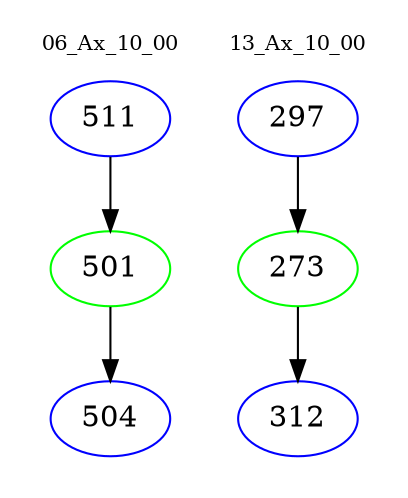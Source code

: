 digraph{
subgraph cluster_0 {
color = white
label = "06_Ax_10_00";
fontsize=10;
T0_511 [label="511", color="blue"]
T0_511 -> T0_501 [color="black"]
T0_501 [label="501", color="green"]
T0_501 -> T0_504 [color="black"]
T0_504 [label="504", color="blue"]
}
subgraph cluster_1 {
color = white
label = "13_Ax_10_00";
fontsize=10;
T1_297 [label="297", color="blue"]
T1_297 -> T1_273 [color="black"]
T1_273 [label="273", color="green"]
T1_273 -> T1_312 [color="black"]
T1_312 [label="312", color="blue"]
}
}
